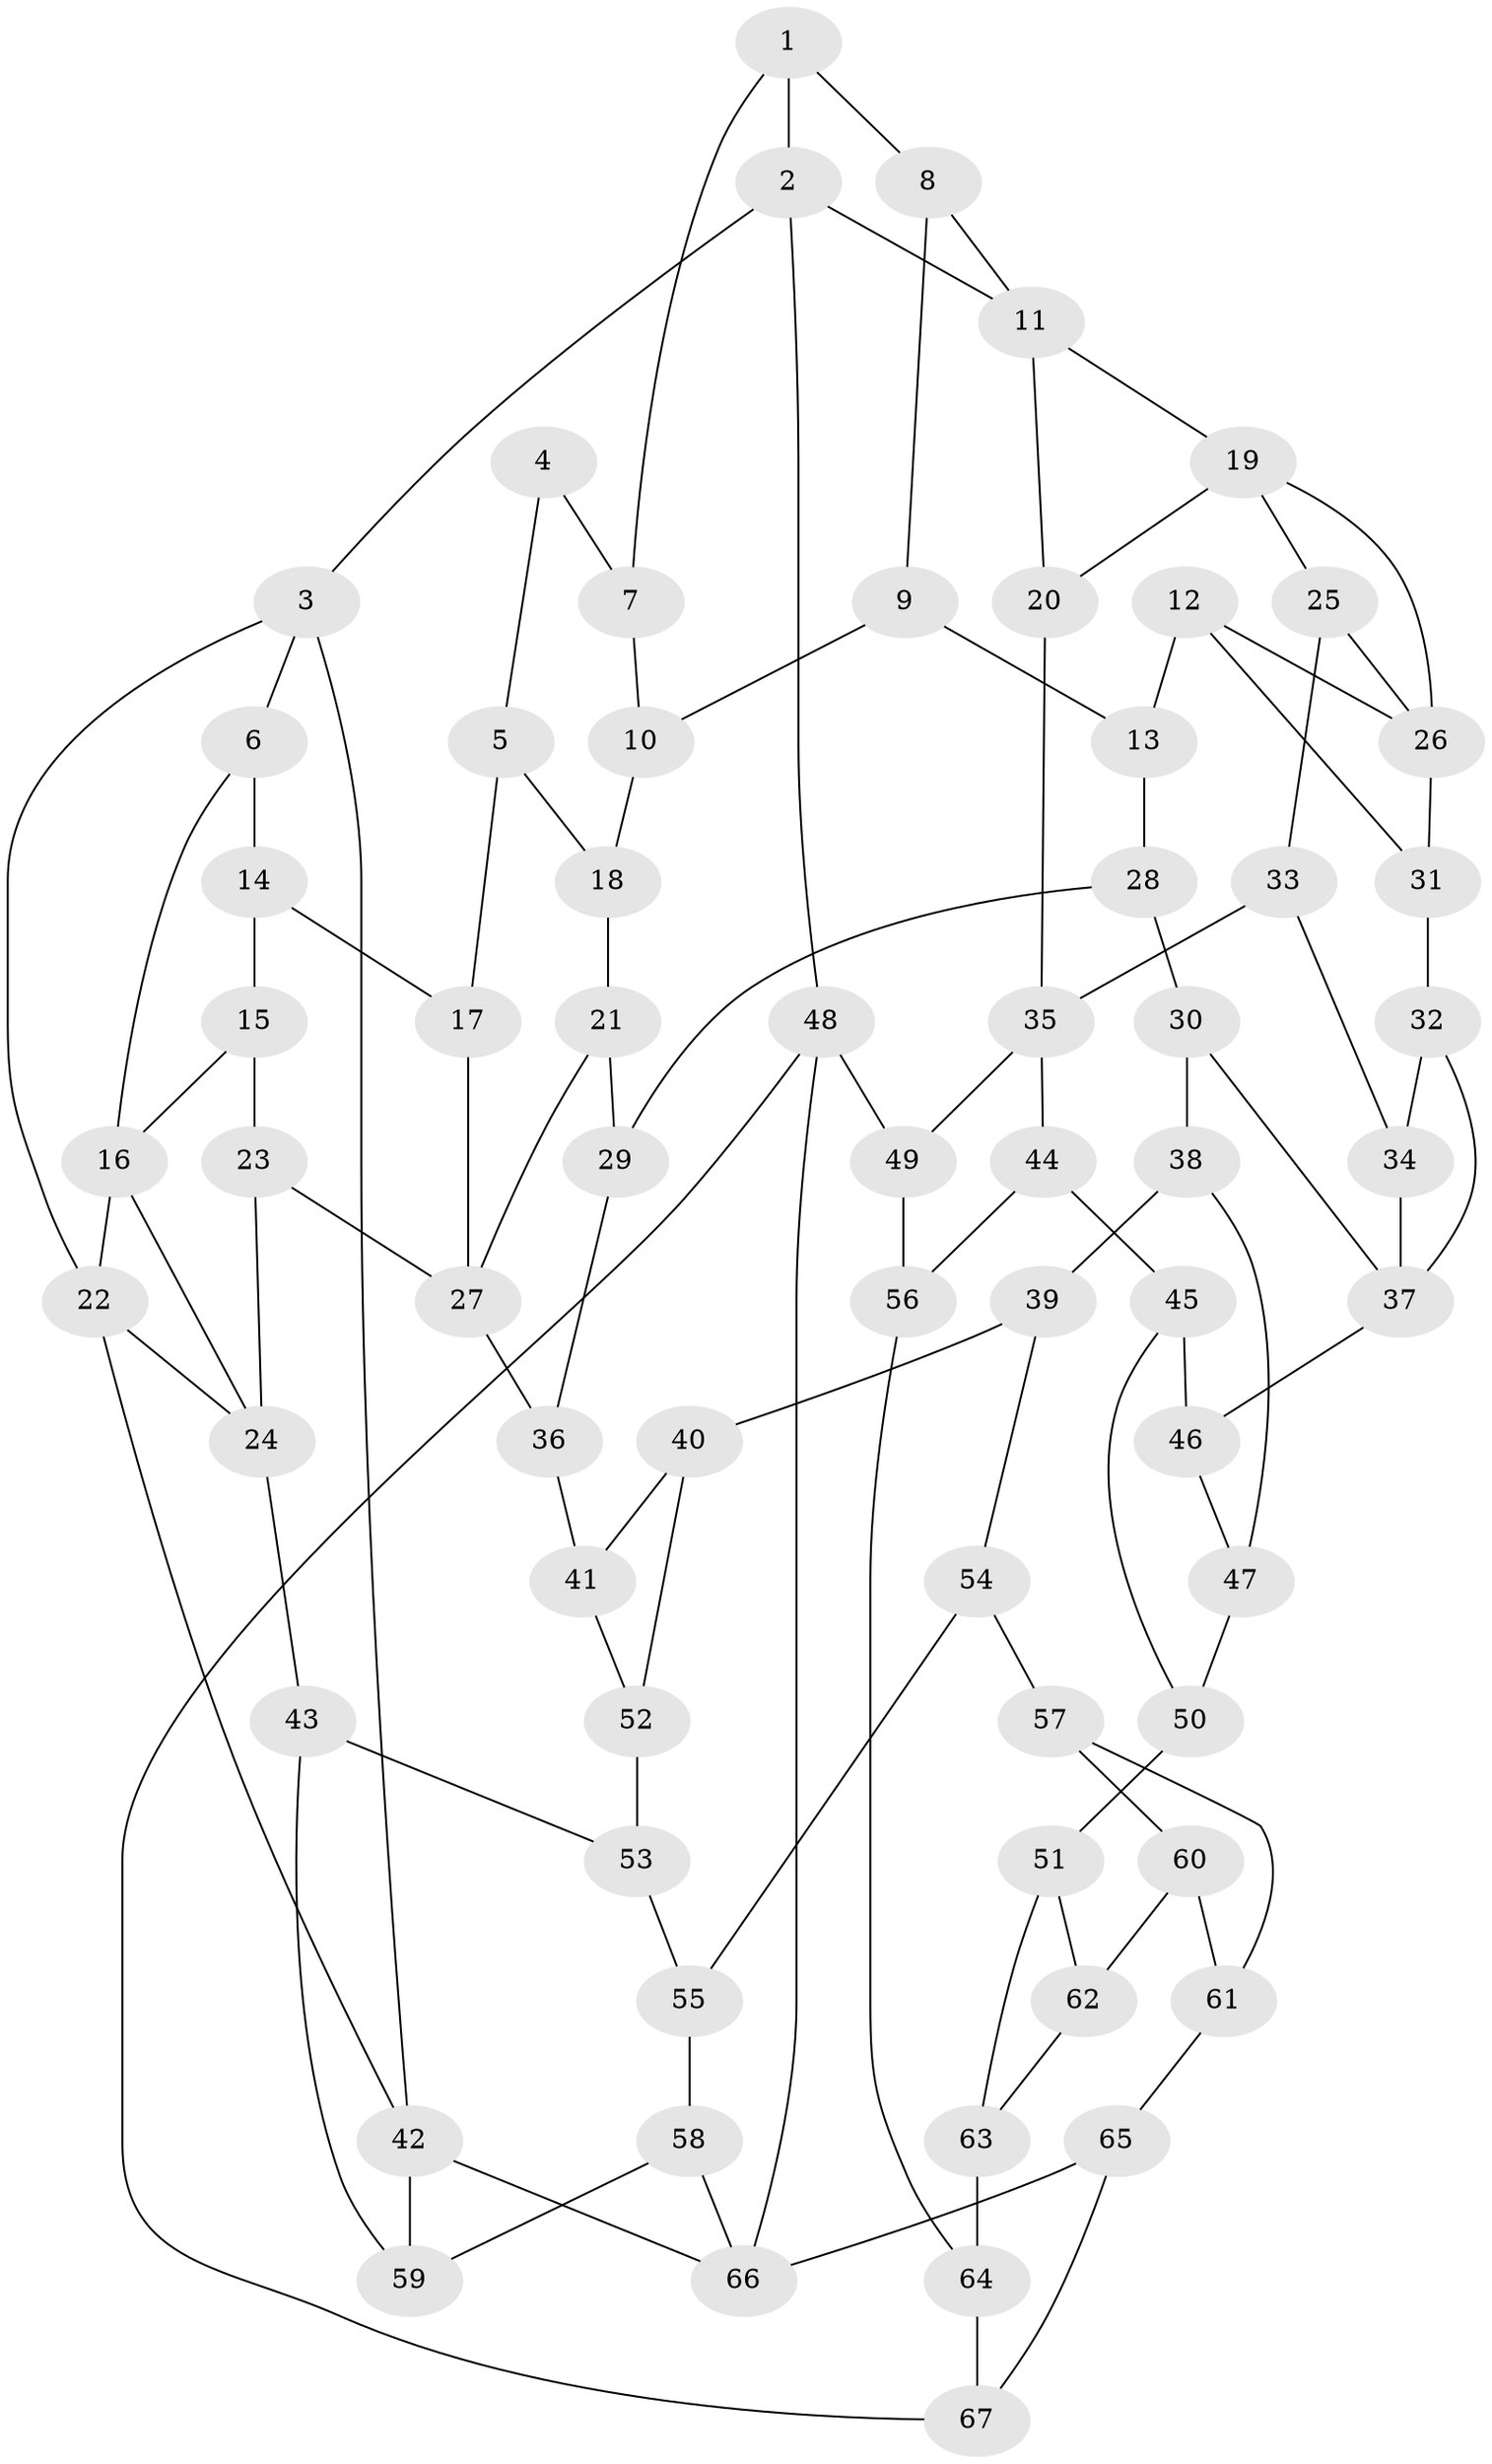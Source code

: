 // original degree distribution, {3: 0.021052631578947368, 4: 0.23157894736842105, 6: 0.2, 5: 0.5473684210526316}
// Generated by graph-tools (version 1.1) at 2025/38/03/04/25 23:38:36]
// undirected, 67 vertices, 107 edges
graph export_dot {
  node [color=gray90,style=filled];
  1;
  2;
  3;
  4;
  5;
  6;
  7;
  8;
  9;
  10;
  11;
  12;
  13;
  14;
  15;
  16;
  17;
  18;
  19;
  20;
  21;
  22;
  23;
  24;
  25;
  26;
  27;
  28;
  29;
  30;
  31;
  32;
  33;
  34;
  35;
  36;
  37;
  38;
  39;
  40;
  41;
  42;
  43;
  44;
  45;
  46;
  47;
  48;
  49;
  50;
  51;
  52;
  53;
  54;
  55;
  56;
  57;
  58;
  59;
  60;
  61;
  62;
  63;
  64;
  65;
  66;
  67;
  1 -- 2 [weight=1.0];
  1 -- 7 [weight=1.0];
  1 -- 8 [weight=1.0];
  2 -- 3 [weight=1.0];
  2 -- 11 [weight=1.0];
  2 -- 48 [weight=1.0];
  3 -- 6 [weight=1.0];
  3 -- 22 [weight=1.0];
  3 -- 42 [weight=1.0];
  4 -- 5 [weight=1.0];
  4 -- 7 [weight=2.0];
  5 -- 17 [weight=1.0];
  5 -- 18 [weight=1.0];
  6 -- 14 [weight=1.0];
  6 -- 16 [weight=1.0];
  7 -- 10 [weight=1.0];
  8 -- 9 [weight=1.0];
  8 -- 11 [weight=1.0];
  9 -- 10 [weight=1.0];
  9 -- 13 [weight=1.0];
  10 -- 18 [weight=1.0];
  11 -- 19 [weight=1.0];
  11 -- 20 [weight=1.0];
  12 -- 13 [weight=1.0];
  12 -- 26 [weight=1.0];
  12 -- 31 [weight=1.0];
  13 -- 28 [weight=1.0];
  14 -- 15 [weight=1.0];
  14 -- 17 [weight=2.0];
  15 -- 16 [weight=1.0];
  15 -- 23 [weight=1.0];
  16 -- 22 [weight=1.0];
  16 -- 24 [weight=1.0];
  17 -- 27 [weight=1.0];
  18 -- 21 [weight=1.0];
  19 -- 20 [weight=1.0];
  19 -- 25 [weight=1.0];
  19 -- 26 [weight=1.0];
  20 -- 35 [weight=1.0];
  21 -- 27 [weight=1.0];
  21 -- 29 [weight=1.0];
  22 -- 24 [weight=1.0];
  22 -- 42 [weight=1.0];
  23 -- 24 [weight=1.0];
  23 -- 27 [weight=1.0];
  24 -- 43 [weight=1.0];
  25 -- 26 [weight=1.0];
  25 -- 33 [weight=1.0];
  26 -- 31 [weight=1.0];
  27 -- 36 [weight=1.0];
  28 -- 29 [weight=1.0];
  28 -- 30 [weight=1.0];
  29 -- 36 [weight=1.0];
  30 -- 37 [weight=1.0];
  30 -- 38 [weight=1.0];
  31 -- 32 [weight=2.0];
  32 -- 34 [weight=1.0];
  32 -- 37 [weight=1.0];
  33 -- 34 [weight=1.0];
  33 -- 35 [weight=1.0];
  34 -- 37 [weight=1.0];
  35 -- 44 [weight=1.0];
  35 -- 49 [weight=1.0];
  36 -- 41 [weight=1.0];
  37 -- 46 [weight=1.0];
  38 -- 39 [weight=1.0];
  38 -- 47 [weight=2.0];
  39 -- 40 [weight=1.0];
  39 -- 54 [weight=1.0];
  40 -- 41 [weight=1.0];
  40 -- 52 [weight=1.0];
  41 -- 52 [weight=1.0];
  42 -- 59 [weight=2.0];
  42 -- 66 [weight=1.0];
  43 -- 53 [weight=1.0];
  43 -- 59 [weight=1.0];
  44 -- 45 [weight=1.0];
  44 -- 56 [weight=1.0];
  45 -- 46 [weight=1.0];
  45 -- 50 [weight=1.0];
  46 -- 47 [weight=1.0];
  47 -- 50 [weight=1.0];
  48 -- 49 [weight=1.0];
  48 -- 66 [weight=1.0];
  48 -- 67 [weight=1.0];
  49 -- 56 [weight=1.0];
  50 -- 51 [weight=1.0];
  51 -- 62 [weight=1.0];
  51 -- 63 [weight=1.0];
  52 -- 53 [weight=2.0];
  53 -- 55 [weight=1.0];
  54 -- 55 [weight=1.0];
  54 -- 57 [weight=2.0];
  55 -- 58 [weight=1.0];
  56 -- 64 [weight=1.0];
  57 -- 60 [weight=1.0];
  57 -- 61 [weight=1.0];
  58 -- 59 [weight=1.0];
  58 -- 66 [weight=1.0];
  60 -- 61 [weight=1.0];
  60 -- 62 [weight=2.0];
  61 -- 65 [weight=1.0];
  62 -- 63 [weight=1.0];
  63 -- 64 [weight=2.0];
  64 -- 67 [weight=1.0];
  65 -- 66 [weight=1.0];
  65 -- 67 [weight=1.0];
}
